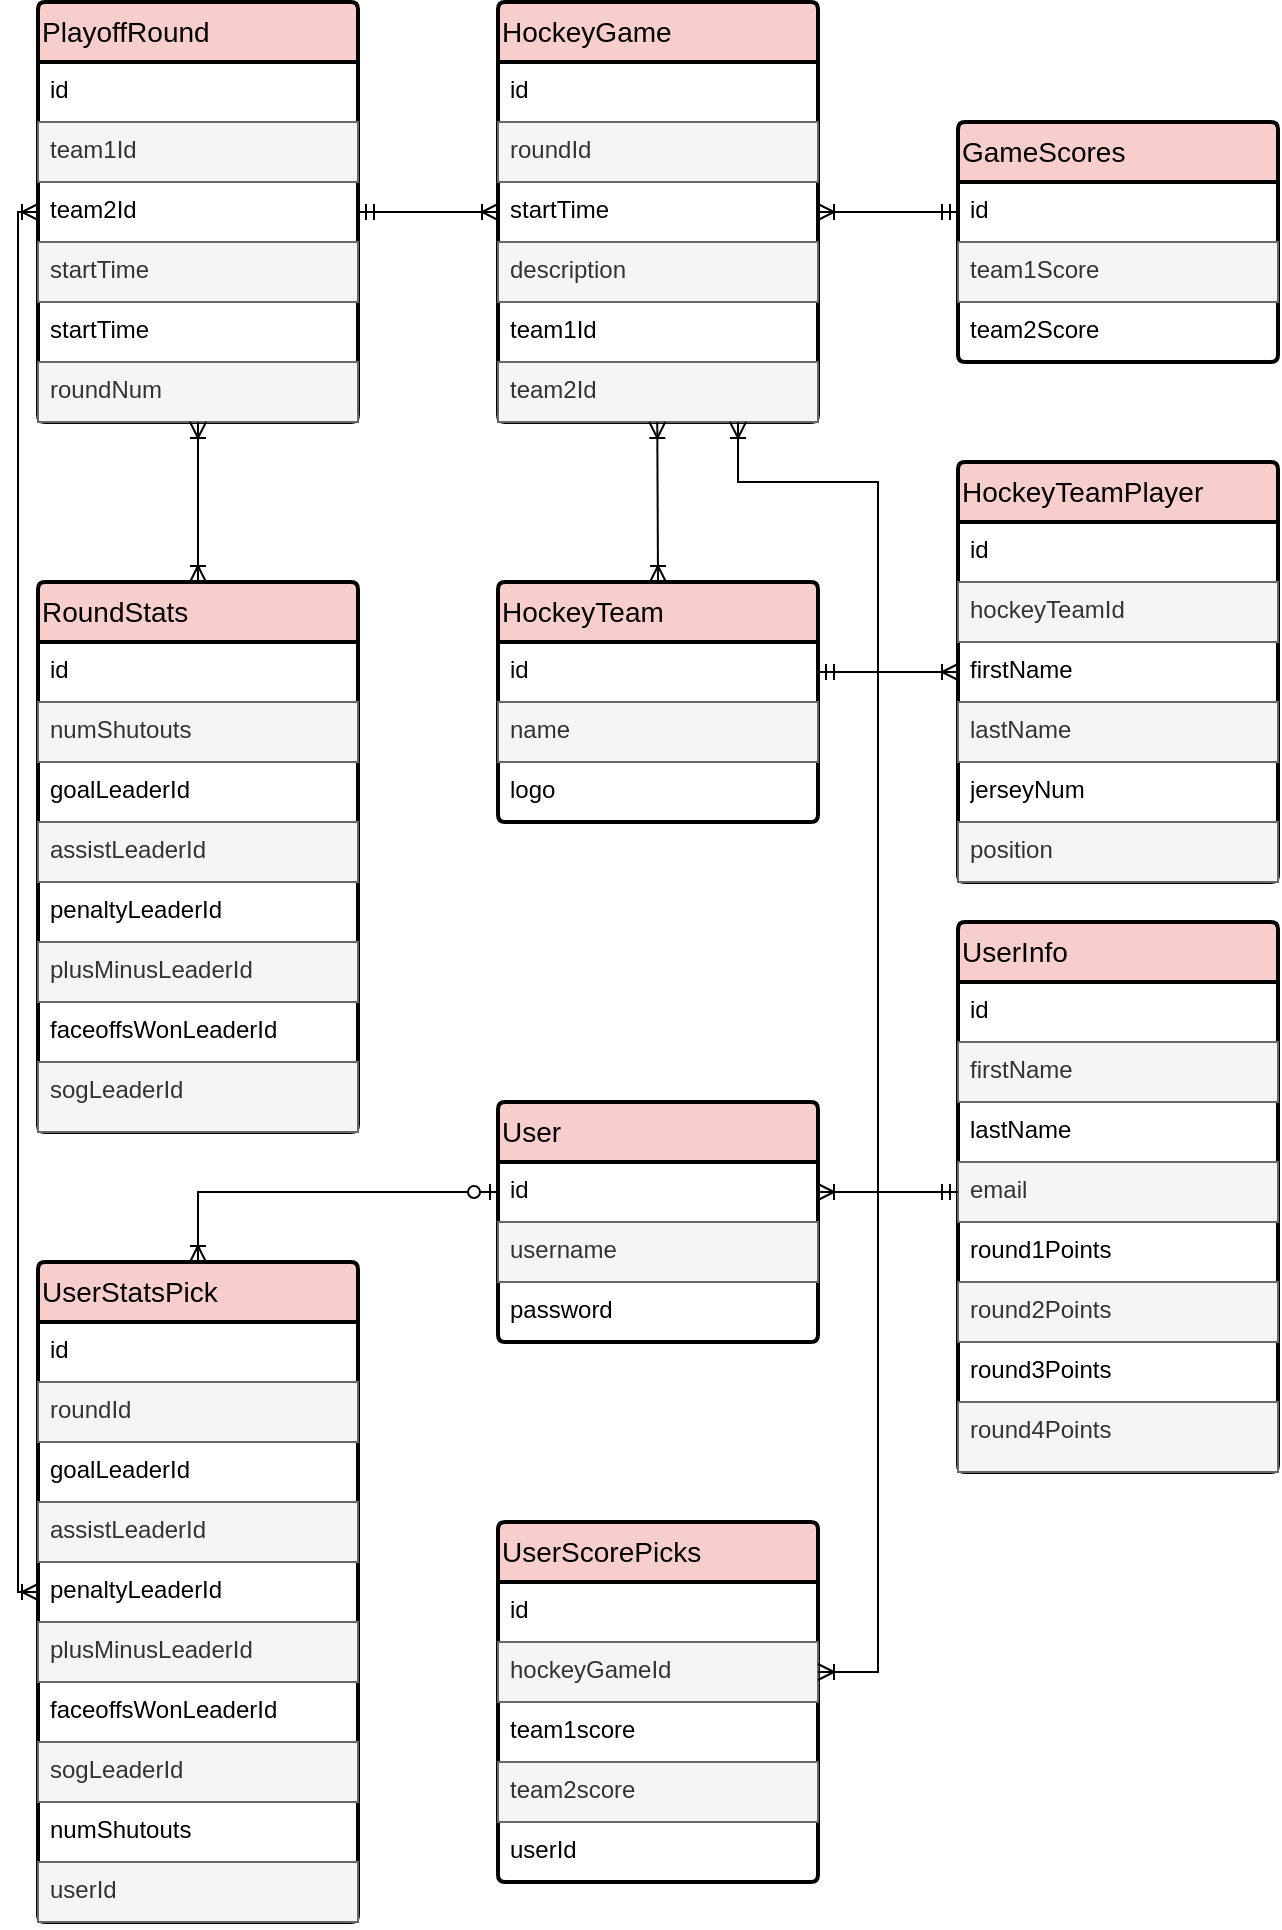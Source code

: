 <mxfile version="26.2.14">
  <diagram id="R2lEEEUBdFMjLlhIrx00" name="Page-1">
    <mxGraphModel dx="1389" dy="2449" grid="1" gridSize="10" guides="1" tooltips="1" connect="1" arrows="1" fold="1" page="1" pageScale="1" pageWidth="1100" pageHeight="850" math="0" shadow="0" extFonts="Permanent Marker^https://fonts.googleapis.com/css?family=Permanent+Marker">
      <root>
        <mxCell id="0" />
        <mxCell id="1" parent="0" />
        <mxCell id="98NpVVqbb9-Y8To-TxXA-19" value="PlayoffRound" style="swimlane;childLayout=stackLayout;horizontal=1;startSize=30;horizontalStack=0;rounded=1;fontSize=14;fontStyle=0;strokeWidth=2;resizeParent=0;resizeLast=1;shadow=0;dashed=0;align=left;arcSize=4;whiteSpace=wrap;html=1;fillColor=#f8cecc;strokeColor=#000000;" vertex="1" parent="1">
          <mxGeometry x="210" y="-1530" width="160" height="210" as="geometry" />
        </mxCell>
        <mxCell id="98NpVVqbb9-Y8To-TxXA-24" value="id" style="text;strokeColor=none;fillColor=none;spacingLeft=4;spacingRight=4;overflow=hidden;rotatable=0;points=[[0,0.5],[1,0.5]];portConstraint=eastwest;fontSize=12;whiteSpace=wrap;html=1;" vertex="1" parent="98NpVVqbb9-Y8To-TxXA-19">
          <mxGeometry y="30" width="160" height="30" as="geometry" />
        </mxCell>
        <mxCell id="98NpVVqbb9-Y8To-TxXA-26" value="team1Id" style="text;strokeColor=#666666;fillColor=#f5f5f5;spacingLeft=4;spacingRight=4;overflow=hidden;rotatable=0;points=[[0,0.5],[1,0.5]];portConstraint=eastwest;fontSize=12;whiteSpace=wrap;html=1;fontColor=#333333;" vertex="1" parent="98NpVVqbb9-Y8To-TxXA-19">
          <mxGeometry y="60" width="160" height="30" as="geometry" />
        </mxCell>
        <mxCell id="98NpVVqbb9-Y8To-TxXA-28" value="team2Id" style="text;strokeColor=none;fillColor=none;spacingLeft=4;spacingRight=4;overflow=hidden;rotatable=0;points=[[0,0.5],[1,0.5]];portConstraint=eastwest;fontSize=12;whiteSpace=wrap;html=1;" vertex="1" parent="98NpVVqbb9-Y8To-TxXA-19">
          <mxGeometry y="90" width="160" height="30" as="geometry" />
        </mxCell>
        <mxCell id="98NpVVqbb9-Y8To-TxXA-31" value="startTime" style="text;strokeColor=#666666;fillColor=#f5f5f5;spacingLeft=4;spacingRight=4;overflow=hidden;rotatable=0;points=[[0,0.5],[1,0.5]];portConstraint=eastwest;fontSize=12;whiteSpace=wrap;html=1;fontColor=#333333;" vertex="1" parent="98NpVVqbb9-Y8To-TxXA-19">
          <mxGeometry y="120" width="160" height="30" as="geometry" />
        </mxCell>
        <mxCell id="98NpVVqbb9-Y8To-TxXA-32" value="startTime" style="text;strokeColor=none;fillColor=none;spacingLeft=4;spacingRight=4;overflow=hidden;rotatable=0;points=[[0,0.5],[1,0.5]];portConstraint=eastwest;fontSize=12;whiteSpace=wrap;html=1;" vertex="1" parent="98NpVVqbb9-Y8To-TxXA-19">
          <mxGeometry y="150" width="160" height="30" as="geometry" />
        </mxCell>
        <mxCell id="98NpVVqbb9-Y8To-TxXA-23" value="roundNum" style="text;strokeColor=#666666;fillColor=#f5f5f5;spacingLeft=4;spacingRight=4;overflow=hidden;rotatable=0;points=[[0,0.5],[1,0.5]];portConstraint=eastwest;fontSize=12;whiteSpace=wrap;html=1;fontColor=#333333;" vertex="1" parent="98NpVVqbb9-Y8To-TxXA-19">
          <mxGeometry y="180" width="160" height="30" as="geometry" />
        </mxCell>
        <mxCell id="98NpVVqbb9-Y8To-TxXA-33" value="HockeyGame" style="swimlane;childLayout=stackLayout;horizontal=1;startSize=30;horizontalStack=0;rounded=1;fontSize=14;fontStyle=0;strokeWidth=2;resizeParent=0;resizeLast=1;shadow=0;dashed=0;align=left;arcSize=4;whiteSpace=wrap;html=1;fillColor=#f8cecc;strokeColor=#000000;" vertex="1" parent="1">
          <mxGeometry x="440" y="-1530" width="160" height="210" as="geometry" />
        </mxCell>
        <mxCell id="98NpVVqbb9-Y8To-TxXA-34" value="id" style="text;strokeColor=none;fillColor=none;spacingLeft=4;spacingRight=4;overflow=hidden;rotatable=0;points=[[0,0.5],[1,0.5]];portConstraint=eastwest;fontSize=12;whiteSpace=wrap;html=1;" vertex="1" parent="98NpVVqbb9-Y8To-TxXA-33">
          <mxGeometry y="30" width="160" height="30" as="geometry" />
        </mxCell>
        <mxCell id="98NpVVqbb9-Y8To-TxXA-35" value="roundId" style="text;strokeColor=#666666;fillColor=#f5f5f5;spacingLeft=4;spacingRight=4;overflow=hidden;rotatable=0;points=[[0,0.5],[1,0.5]];portConstraint=eastwest;fontSize=12;whiteSpace=wrap;html=1;fontColor=#333333;" vertex="1" parent="98NpVVqbb9-Y8To-TxXA-33">
          <mxGeometry y="60" width="160" height="30" as="geometry" />
        </mxCell>
        <mxCell id="98NpVVqbb9-Y8To-TxXA-36" value="startTime" style="text;strokeColor=none;fillColor=none;spacingLeft=4;spacingRight=4;overflow=hidden;rotatable=0;points=[[0,0.5],[1,0.5]];portConstraint=eastwest;fontSize=12;whiteSpace=wrap;html=1;" vertex="1" parent="98NpVVqbb9-Y8To-TxXA-33">
          <mxGeometry y="90" width="160" height="30" as="geometry" />
        </mxCell>
        <mxCell id="98NpVVqbb9-Y8To-TxXA-37" value="description" style="text;strokeColor=#666666;fillColor=#f5f5f5;spacingLeft=4;spacingRight=4;overflow=hidden;rotatable=0;points=[[0,0.5],[1,0.5]];portConstraint=eastwest;fontSize=12;whiteSpace=wrap;html=1;fontColor=#333333;" vertex="1" parent="98NpVVqbb9-Y8To-TxXA-33">
          <mxGeometry y="120" width="160" height="30" as="geometry" />
        </mxCell>
        <mxCell id="98NpVVqbb9-Y8To-TxXA-38" value="team1Id" style="text;strokeColor=none;fillColor=none;spacingLeft=4;spacingRight=4;overflow=hidden;rotatable=0;points=[[0,0.5],[1,0.5]];portConstraint=eastwest;fontSize=12;whiteSpace=wrap;html=1;" vertex="1" parent="98NpVVqbb9-Y8To-TxXA-33">
          <mxGeometry y="150" width="160" height="30" as="geometry" />
        </mxCell>
        <mxCell id="98NpVVqbb9-Y8To-TxXA-39" value="team2Id" style="text;strokeColor=#666666;fillColor=#f5f5f5;spacingLeft=4;spacingRight=4;overflow=hidden;rotatable=0;points=[[0,0.5],[1,0.5]];portConstraint=eastwest;fontSize=12;whiteSpace=wrap;html=1;fontColor=#333333;" vertex="1" parent="98NpVVqbb9-Y8To-TxXA-33">
          <mxGeometry y="180" width="160" height="30" as="geometry" />
        </mxCell>
        <mxCell id="98NpVVqbb9-Y8To-TxXA-162" value="GameScores" style="swimlane;childLayout=stackLayout;horizontal=1;startSize=30;horizontalStack=0;rounded=1;fontSize=14;fontStyle=0;strokeWidth=2;resizeParent=0;resizeLast=1;shadow=0;dashed=0;align=left;arcSize=4;whiteSpace=wrap;html=1;fillColor=#f8cecc;strokeColor=#000000;" vertex="1" parent="1">
          <mxGeometry x="670" y="-1470" width="160" height="120" as="geometry" />
        </mxCell>
        <mxCell id="98NpVVqbb9-Y8To-TxXA-163" value="id" style="text;strokeColor=none;fillColor=none;spacingLeft=4;spacingRight=4;overflow=hidden;rotatable=0;points=[[0,0.5],[1,0.5]];portConstraint=eastwest;fontSize=12;whiteSpace=wrap;html=1;" vertex="1" parent="98NpVVqbb9-Y8To-TxXA-162">
          <mxGeometry y="30" width="160" height="30" as="geometry" />
        </mxCell>
        <mxCell id="98NpVVqbb9-Y8To-TxXA-164" value="team1Score" style="text;strokeColor=#666666;fillColor=#f5f5f5;spacingLeft=4;spacingRight=4;overflow=hidden;rotatable=0;points=[[0,0.5],[1,0.5]];portConstraint=eastwest;fontSize=12;whiteSpace=wrap;html=1;fontColor=#333333;" vertex="1" parent="98NpVVqbb9-Y8To-TxXA-162">
          <mxGeometry y="60" width="160" height="30" as="geometry" />
        </mxCell>
        <mxCell id="98NpVVqbb9-Y8To-TxXA-165" value="team2Score" style="text;strokeColor=none;fillColor=none;spacingLeft=4;spacingRight=4;overflow=hidden;rotatable=0;points=[[0,0.5],[1,0.5]];portConstraint=eastwest;fontSize=12;whiteSpace=wrap;html=1;" vertex="1" parent="98NpVVqbb9-Y8To-TxXA-162">
          <mxGeometry y="90" width="160" height="30" as="geometry" />
        </mxCell>
        <mxCell id="98NpVVqbb9-Y8To-TxXA-169" value="" style="edgeStyle=entityRelationEdgeStyle;fontSize=12;html=1;endArrow=ERoneToMany;startArrow=ERmandOne;rounded=0;entryX=0;entryY=0.5;entryDx=0;entryDy=0;exitX=1;exitY=0.5;exitDx=0;exitDy=0;" edge="1" parent="1" source="98NpVVqbb9-Y8To-TxXA-28" target="98NpVVqbb9-Y8To-TxXA-36">
          <mxGeometry width="100" height="100" relative="1" as="geometry">
            <mxPoint x="350" y="-1210" as="sourcePoint" />
            <mxPoint x="450" y="-1310" as="targetPoint" />
            <Array as="points">
              <mxPoint x="360" y="-1300" />
              <mxPoint x="410" y="-1380" />
            </Array>
          </mxGeometry>
        </mxCell>
        <mxCell id="98NpVVqbb9-Y8To-TxXA-171" value="" style="edgeStyle=entityRelationEdgeStyle;fontSize=12;html=1;endArrow=ERoneToMany;startArrow=ERmandOne;rounded=0;entryX=1;entryY=0.5;entryDx=0;entryDy=0;" edge="1" parent="1" source="98NpVVqbb9-Y8To-TxXA-163" target="98NpVVqbb9-Y8To-TxXA-36">
          <mxGeometry width="100" height="100" relative="1" as="geometry">
            <mxPoint x="550" y="-1140" as="sourcePoint" />
            <mxPoint x="650" y="-1240" as="targetPoint" />
          </mxGeometry>
        </mxCell>
        <mxCell id="98NpVVqbb9-Y8To-TxXA-172" value="RoundStats" style="swimlane;childLayout=stackLayout;horizontal=1;startSize=30;horizontalStack=0;rounded=1;fontSize=14;fontStyle=0;strokeWidth=2;resizeParent=0;resizeLast=1;shadow=0;dashed=0;align=left;arcSize=4;whiteSpace=wrap;html=1;fillColor=#f8cecc;strokeColor=#000000;" vertex="1" parent="1">
          <mxGeometry x="210" y="-1240" width="160" height="275" as="geometry" />
        </mxCell>
        <mxCell id="98NpVVqbb9-Y8To-TxXA-173" value="id" style="text;strokeColor=none;fillColor=none;spacingLeft=4;spacingRight=4;overflow=hidden;rotatable=0;points=[[0,0.5],[1,0.5]];portConstraint=eastwest;fontSize=12;whiteSpace=wrap;html=1;" vertex="1" parent="98NpVVqbb9-Y8To-TxXA-172">
          <mxGeometry y="30" width="160" height="30" as="geometry" />
        </mxCell>
        <mxCell id="98NpVVqbb9-Y8To-TxXA-174" value="numShutouts" style="text;strokeColor=#666666;fillColor=#f5f5f5;spacingLeft=4;spacingRight=4;overflow=hidden;rotatable=0;points=[[0,0.5],[1,0.5]];portConstraint=eastwest;fontSize=12;whiteSpace=wrap;html=1;fontColor=#333333;" vertex="1" parent="98NpVVqbb9-Y8To-TxXA-172">
          <mxGeometry y="60" width="160" height="30" as="geometry" />
        </mxCell>
        <mxCell id="98NpVVqbb9-Y8To-TxXA-175" value="goalLeaderId" style="text;strokeColor=none;fillColor=none;spacingLeft=4;spacingRight=4;overflow=hidden;rotatable=0;points=[[0,0.5],[1,0.5]];portConstraint=eastwest;fontSize=12;whiteSpace=wrap;html=1;" vertex="1" parent="98NpVVqbb9-Y8To-TxXA-172">
          <mxGeometry y="90" width="160" height="30" as="geometry" />
        </mxCell>
        <mxCell id="98NpVVqbb9-Y8To-TxXA-176" value="assistLeaderId" style="text;strokeColor=#666666;fillColor=#f5f5f5;spacingLeft=4;spacingRight=4;overflow=hidden;rotatable=0;points=[[0,0.5],[1,0.5]];portConstraint=eastwest;fontSize=12;whiteSpace=wrap;html=1;fontColor=#333333;" vertex="1" parent="98NpVVqbb9-Y8To-TxXA-172">
          <mxGeometry y="120" width="160" height="30" as="geometry" />
        </mxCell>
        <mxCell id="98NpVVqbb9-Y8To-TxXA-177" value="penaltyLeaderId" style="text;strokeColor=none;fillColor=none;spacingLeft=4;spacingRight=4;overflow=hidden;rotatable=0;points=[[0,0.5],[1,0.5]];portConstraint=eastwest;fontSize=12;whiteSpace=wrap;html=1;" vertex="1" parent="98NpVVqbb9-Y8To-TxXA-172">
          <mxGeometry y="150" width="160" height="30" as="geometry" />
        </mxCell>
        <mxCell id="98NpVVqbb9-Y8To-TxXA-178" value="plusMinusLeaderId" style="text;strokeColor=#666666;fillColor=#f5f5f5;spacingLeft=4;spacingRight=4;overflow=hidden;rotatable=0;points=[[0,0.5],[1,0.5]];portConstraint=eastwest;fontSize=12;whiteSpace=wrap;html=1;fontColor=#333333;" vertex="1" parent="98NpVVqbb9-Y8To-TxXA-172">
          <mxGeometry y="180" width="160" height="30" as="geometry" />
        </mxCell>
        <mxCell id="98NpVVqbb9-Y8To-TxXA-181" value="faceoffsWonLeaderId" style="text;spacingLeft=4;spacingRight=4;overflow=hidden;rotatable=0;points=[[0,0.5],[1,0.5]];portConstraint=eastwest;fontSize=12;whiteSpace=wrap;html=1;" vertex="1" parent="98NpVVqbb9-Y8To-TxXA-172">
          <mxGeometry y="210" width="160" height="30" as="geometry" />
        </mxCell>
        <mxCell id="98NpVVqbb9-Y8To-TxXA-182" value="sogLeaderId" style="text;spacingLeft=4;spacingRight=4;overflow=hidden;rotatable=0;points=[[0,0.5],[1,0.5]];portConstraint=eastwest;fontSize=12;whiteSpace=wrap;html=1;fillColor=#f5f5f5;fontColor=#333333;strokeColor=#666666;" vertex="1" parent="98NpVVqbb9-Y8To-TxXA-172">
          <mxGeometry y="240" width="160" height="35" as="geometry" />
        </mxCell>
        <mxCell id="98NpVVqbb9-Y8To-TxXA-187" value="" style="fontSize=12;html=1;endArrow=ERoneToMany;startArrow=ERoneToMany;rounded=0;entryX=0.5;entryY=0;entryDx=0;entryDy=0;exitX=0.5;exitY=1;exitDx=0;exitDy=0;" edge="1" parent="1" source="98NpVVqbb9-Y8To-TxXA-19" target="98NpVVqbb9-Y8To-TxXA-172">
          <mxGeometry width="100" height="100" relative="1" as="geometry">
            <mxPoint x="580" y="-1260" as="sourcePoint" />
            <mxPoint x="430" y="-1260" as="targetPoint" />
          </mxGeometry>
        </mxCell>
        <mxCell id="98NpVVqbb9-Y8To-TxXA-188" value="HockeyTeam" style="swimlane;childLayout=stackLayout;horizontal=1;startSize=30;horizontalStack=0;rounded=1;fontSize=14;fontStyle=0;strokeWidth=2;resizeParent=0;resizeLast=1;shadow=0;dashed=0;align=left;arcSize=4;whiteSpace=wrap;html=1;fillColor=#f8cecc;strokeColor=#000000;" vertex="1" parent="1">
          <mxGeometry x="440" y="-1240" width="160" height="120" as="geometry" />
        </mxCell>
        <mxCell id="98NpVVqbb9-Y8To-TxXA-189" value="id" style="text;strokeColor=none;fillColor=none;spacingLeft=4;spacingRight=4;overflow=hidden;rotatable=0;points=[[0,0.5],[1,0.5]];portConstraint=eastwest;fontSize=12;whiteSpace=wrap;html=1;" vertex="1" parent="98NpVVqbb9-Y8To-TxXA-188">
          <mxGeometry y="30" width="160" height="30" as="geometry" />
        </mxCell>
        <mxCell id="98NpVVqbb9-Y8To-TxXA-190" value="name" style="text;strokeColor=#666666;fillColor=#f5f5f5;spacingLeft=4;spacingRight=4;overflow=hidden;rotatable=0;points=[[0,0.5],[1,0.5]];portConstraint=eastwest;fontSize=12;whiteSpace=wrap;html=1;fontColor=#333333;" vertex="1" parent="98NpVVqbb9-Y8To-TxXA-188">
          <mxGeometry y="60" width="160" height="30" as="geometry" />
        </mxCell>
        <mxCell id="98NpVVqbb9-Y8To-TxXA-191" value="logo" style="text;strokeColor=none;fillColor=none;spacingLeft=4;spacingRight=4;overflow=hidden;rotatable=0;points=[[0,0.5],[1,0.5]];portConstraint=eastwest;fontSize=12;whiteSpace=wrap;html=1;" vertex="1" parent="98NpVVqbb9-Y8To-TxXA-188">
          <mxGeometry y="90" width="160" height="30" as="geometry" />
        </mxCell>
        <mxCell id="98NpVVqbb9-Y8To-TxXA-194" value="" style="fontSize=12;html=1;endArrow=ERoneToMany;startArrow=ERoneToMany;rounded=0;entryX=0.5;entryY=0;entryDx=0;entryDy=0;exitX=0.5;exitY=1;exitDx=0;exitDy=0;" edge="1" parent="1" target="98NpVVqbb9-Y8To-TxXA-188">
          <mxGeometry width="100" height="100" relative="1" as="geometry">
            <mxPoint x="519.63" y="-1320" as="sourcePoint" />
            <mxPoint x="519.63" y="-1280" as="targetPoint" />
          </mxGeometry>
        </mxCell>
        <mxCell id="98NpVVqbb9-Y8To-TxXA-195" value="HockeyTeamPlayer" style="swimlane;childLayout=stackLayout;horizontal=1;startSize=30;horizontalStack=0;rounded=1;fontSize=14;fontStyle=0;strokeWidth=2;resizeParent=0;resizeLast=1;shadow=0;dashed=0;align=left;arcSize=4;whiteSpace=wrap;html=1;fillColor=#f8cecc;strokeColor=#000000;" vertex="1" parent="1">
          <mxGeometry x="670" y="-1300" width="160" height="210" as="geometry" />
        </mxCell>
        <mxCell id="98NpVVqbb9-Y8To-TxXA-196" value="id" style="text;strokeColor=none;fillColor=none;spacingLeft=4;spacingRight=4;overflow=hidden;rotatable=0;points=[[0,0.5],[1,0.5]];portConstraint=eastwest;fontSize=12;whiteSpace=wrap;html=1;" vertex="1" parent="98NpVVqbb9-Y8To-TxXA-195">
          <mxGeometry y="30" width="160" height="30" as="geometry" />
        </mxCell>
        <mxCell id="98NpVVqbb9-Y8To-TxXA-197" value="hockeyTeamId" style="text;strokeColor=#666666;fillColor=#f5f5f5;spacingLeft=4;spacingRight=4;overflow=hidden;rotatable=0;points=[[0,0.5],[1,0.5]];portConstraint=eastwest;fontSize=12;whiteSpace=wrap;html=1;fontColor=#333333;" vertex="1" parent="98NpVVqbb9-Y8To-TxXA-195">
          <mxGeometry y="60" width="160" height="30" as="geometry" />
        </mxCell>
        <mxCell id="98NpVVqbb9-Y8To-TxXA-198" value="firstName" style="text;strokeColor=none;fillColor=none;spacingLeft=4;spacingRight=4;overflow=hidden;rotatable=0;points=[[0,0.5],[1,0.5]];portConstraint=eastwest;fontSize=12;whiteSpace=wrap;html=1;" vertex="1" parent="98NpVVqbb9-Y8To-TxXA-195">
          <mxGeometry y="90" width="160" height="30" as="geometry" />
        </mxCell>
        <mxCell id="98NpVVqbb9-Y8To-TxXA-199" value="lastName" style="text;strokeColor=#666666;fillColor=#f5f5f5;spacingLeft=4;spacingRight=4;overflow=hidden;rotatable=0;points=[[0,0.5],[1,0.5]];portConstraint=eastwest;fontSize=12;whiteSpace=wrap;html=1;fontColor=#333333;" vertex="1" parent="98NpVVqbb9-Y8To-TxXA-195">
          <mxGeometry y="120" width="160" height="30" as="geometry" />
        </mxCell>
        <mxCell id="98NpVVqbb9-Y8To-TxXA-200" value="jerseyNum" style="text;strokeColor=none;fillColor=none;spacingLeft=4;spacingRight=4;overflow=hidden;rotatable=0;points=[[0,0.5],[1,0.5]];portConstraint=eastwest;fontSize=12;whiteSpace=wrap;html=1;" vertex="1" parent="98NpVVqbb9-Y8To-TxXA-195">
          <mxGeometry y="150" width="160" height="30" as="geometry" />
        </mxCell>
        <mxCell id="98NpVVqbb9-Y8To-TxXA-201" value="position" style="text;strokeColor=#666666;fillColor=#f5f5f5;spacingLeft=4;spacingRight=4;overflow=hidden;rotatable=0;points=[[0,0.5],[1,0.5]];portConstraint=eastwest;fontSize=12;whiteSpace=wrap;html=1;fontColor=#333333;" vertex="1" parent="98NpVVqbb9-Y8To-TxXA-195">
          <mxGeometry y="180" width="160" height="30" as="geometry" />
        </mxCell>
        <mxCell id="98NpVVqbb9-Y8To-TxXA-202" value="" style="fontSize=12;html=1;endArrow=ERoneToMany;startArrow=ERmandOne;rounded=0;entryX=0;entryY=0.5;entryDx=0;entryDy=0;exitX=1;exitY=0.5;exitDx=0;exitDy=0;" edge="1" parent="1" source="98NpVVqbb9-Y8To-TxXA-189" target="98NpVVqbb9-Y8To-TxXA-198">
          <mxGeometry width="100" height="100" relative="1" as="geometry">
            <mxPoint x="480" y="-1020" as="sourcePoint" />
            <mxPoint x="580" y="-1120" as="targetPoint" />
          </mxGeometry>
        </mxCell>
        <mxCell id="98NpVVqbb9-Y8To-TxXA-203" value="UserStatsPick" style="swimlane;childLayout=stackLayout;horizontal=1;startSize=30;horizontalStack=0;rounded=1;fontSize=14;fontStyle=0;strokeWidth=2;resizeParent=0;resizeLast=1;shadow=0;dashed=0;align=left;arcSize=4;whiteSpace=wrap;html=1;fillColor=#f8cecc;strokeColor=#000000;" vertex="1" parent="1">
          <mxGeometry x="210" y="-900" width="160" height="330" as="geometry" />
        </mxCell>
        <mxCell id="98NpVVqbb9-Y8To-TxXA-204" value="id" style="text;strokeColor=none;fillColor=none;spacingLeft=4;spacingRight=4;overflow=hidden;rotatable=0;points=[[0,0.5],[1,0.5]];portConstraint=eastwest;fontSize=12;whiteSpace=wrap;html=1;" vertex="1" parent="98NpVVqbb9-Y8To-TxXA-203">
          <mxGeometry y="30" width="160" height="30" as="geometry" />
        </mxCell>
        <mxCell id="98NpVVqbb9-Y8To-TxXA-205" value="roundId" style="text;strokeColor=#666666;fillColor=#f5f5f5;spacingLeft=4;spacingRight=4;overflow=hidden;rotatable=0;points=[[0,0.5],[1,0.5]];portConstraint=eastwest;fontSize=12;whiteSpace=wrap;html=1;fontColor=#333333;" vertex="1" parent="98NpVVqbb9-Y8To-TxXA-203">
          <mxGeometry y="60" width="160" height="30" as="geometry" />
        </mxCell>
        <mxCell id="98NpVVqbb9-Y8To-TxXA-206" value="goalLeaderId" style="text;strokeColor=none;fillColor=none;spacingLeft=4;spacingRight=4;overflow=hidden;rotatable=0;points=[[0,0.5],[1,0.5]];portConstraint=eastwest;fontSize=12;whiteSpace=wrap;html=1;" vertex="1" parent="98NpVVqbb9-Y8To-TxXA-203">
          <mxGeometry y="90" width="160" height="30" as="geometry" />
        </mxCell>
        <mxCell id="98NpVVqbb9-Y8To-TxXA-207" value="assistLeaderId" style="text;strokeColor=#666666;fillColor=#f5f5f5;spacingLeft=4;spacingRight=4;overflow=hidden;rotatable=0;points=[[0,0.5],[1,0.5]];portConstraint=eastwest;fontSize=12;whiteSpace=wrap;html=1;fontColor=#333333;" vertex="1" parent="98NpVVqbb9-Y8To-TxXA-203">
          <mxGeometry y="120" width="160" height="30" as="geometry" />
        </mxCell>
        <mxCell id="98NpVVqbb9-Y8To-TxXA-208" value="penaltyLeaderId" style="text;strokeColor=none;fillColor=none;spacingLeft=4;spacingRight=4;overflow=hidden;rotatable=0;points=[[0,0.5],[1,0.5]];portConstraint=eastwest;fontSize=12;whiteSpace=wrap;html=1;" vertex="1" parent="98NpVVqbb9-Y8To-TxXA-203">
          <mxGeometry y="150" width="160" height="30" as="geometry" />
        </mxCell>
        <mxCell id="98NpVVqbb9-Y8To-TxXA-209" value="plusMinusLeaderId" style="text;strokeColor=#666666;fillColor=#f5f5f5;spacingLeft=4;spacingRight=4;overflow=hidden;rotatable=0;points=[[0,0.5],[1,0.5]];portConstraint=eastwest;fontSize=12;whiteSpace=wrap;html=1;fontColor=#333333;" vertex="1" parent="98NpVVqbb9-Y8To-TxXA-203">
          <mxGeometry y="180" width="160" height="30" as="geometry" />
        </mxCell>
        <mxCell id="98NpVVqbb9-Y8To-TxXA-210" value="faceoffsWonLeaderId" style="text;spacingLeft=4;spacingRight=4;overflow=hidden;rotatable=0;points=[[0,0.5],[1,0.5]];portConstraint=eastwest;fontSize=12;whiteSpace=wrap;html=1;" vertex="1" parent="98NpVVqbb9-Y8To-TxXA-203">
          <mxGeometry y="210" width="160" height="30" as="geometry" />
        </mxCell>
        <mxCell id="98NpVVqbb9-Y8To-TxXA-211" value="sogLeaderId" style="text;spacingLeft=4;spacingRight=4;overflow=hidden;rotatable=0;points=[[0,0.5],[1,0.5]];portConstraint=eastwest;fontSize=12;whiteSpace=wrap;html=1;fillColor=#f5f5f5;fontColor=#333333;strokeColor=#666666;" vertex="1" parent="98NpVVqbb9-Y8To-TxXA-203">
          <mxGeometry y="240" width="160" height="30" as="geometry" />
        </mxCell>
        <mxCell id="98NpVVqbb9-Y8To-TxXA-212" value="numShutouts" style="text;spacingLeft=4;spacingRight=4;overflow=hidden;rotatable=0;points=[[0,0.5],[1,0.5]];portConstraint=eastwest;fontSize=12;whiteSpace=wrap;html=1;" vertex="1" parent="98NpVVqbb9-Y8To-TxXA-203">
          <mxGeometry y="270" width="160" height="30" as="geometry" />
        </mxCell>
        <mxCell id="98NpVVqbb9-Y8To-TxXA-213" value="userId" style="text;spacingLeft=4;spacingRight=4;overflow=hidden;rotatable=0;points=[[0,0.5],[1,0.5]];portConstraint=eastwest;fontSize=12;whiteSpace=wrap;html=1;fillColor=#f5f5f5;fontColor=#333333;strokeColor=#666666;" vertex="1" parent="98NpVVqbb9-Y8To-TxXA-203">
          <mxGeometry y="300" width="160" height="30" as="geometry" />
        </mxCell>
        <mxCell id="98NpVVqbb9-Y8To-TxXA-214" value="" style="edgeStyle=orthogonalEdgeStyle;fontSize=12;html=1;endArrow=ERoneToMany;startArrow=ERoneToMany;rounded=0;entryX=0;entryY=0.5;entryDx=0;entryDy=0;exitX=0;exitY=0.5;exitDx=0;exitDy=0;" edge="1" parent="1" source="98NpVVqbb9-Y8To-TxXA-208" target="98NpVVqbb9-Y8To-TxXA-28">
          <mxGeometry width="100" height="100" relative="1" as="geometry">
            <mxPoint x="160" y="-730" as="sourcePoint" />
            <mxPoint x="160" y="-1420" as="targetPoint" />
          </mxGeometry>
        </mxCell>
        <mxCell id="98NpVVqbb9-Y8To-TxXA-215" value="User" style="swimlane;childLayout=stackLayout;horizontal=1;startSize=30;horizontalStack=0;rounded=1;fontSize=14;fontStyle=0;strokeWidth=2;resizeParent=0;resizeLast=1;shadow=0;dashed=0;align=left;arcSize=4;whiteSpace=wrap;html=1;fillColor=#f8cecc;strokeColor=#000000;" vertex="1" parent="1">
          <mxGeometry x="440" y="-980" width="160" height="120" as="geometry" />
        </mxCell>
        <mxCell id="98NpVVqbb9-Y8To-TxXA-216" value="id" style="text;strokeColor=none;fillColor=none;spacingLeft=4;spacingRight=4;overflow=hidden;rotatable=0;points=[[0,0.5],[1,0.5]];portConstraint=eastwest;fontSize=12;whiteSpace=wrap;html=1;" vertex="1" parent="98NpVVqbb9-Y8To-TxXA-215">
          <mxGeometry y="30" width="160" height="30" as="geometry" />
        </mxCell>
        <mxCell id="98NpVVqbb9-Y8To-TxXA-217" value="username" style="text;strokeColor=#666666;fillColor=#f5f5f5;spacingLeft=4;spacingRight=4;overflow=hidden;rotatable=0;points=[[0,0.5],[1,0.5]];portConstraint=eastwest;fontSize=12;whiteSpace=wrap;html=1;fontColor=#333333;" vertex="1" parent="98NpVVqbb9-Y8To-TxXA-215">
          <mxGeometry y="60" width="160" height="30" as="geometry" />
        </mxCell>
        <mxCell id="98NpVVqbb9-Y8To-TxXA-218" value="password" style="text;strokeColor=none;fillColor=none;spacingLeft=4;spacingRight=4;overflow=hidden;rotatable=0;points=[[0,0.5],[1,0.5]];portConstraint=eastwest;fontSize=12;whiteSpace=wrap;html=1;" vertex="1" parent="98NpVVqbb9-Y8To-TxXA-215">
          <mxGeometry y="90" width="160" height="30" as="geometry" />
        </mxCell>
        <mxCell id="98NpVVqbb9-Y8To-TxXA-219" value="" style="edgeStyle=orthogonalEdgeStyle;fontSize=12;html=1;endArrow=ERoneToMany;startArrow=ERzeroToOne;rounded=0;entryX=0.5;entryY=0;entryDx=0;entryDy=0;exitX=0;exitY=0.5;exitDx=0;exitDy=0;" edge="1" parent="1" source="98NpVVqbb9-Y8To-TxXA-216" target="98NpVVqbb9-Y8To-TxXA-203">
          <mxGeometry width="100" height="100" relative="1" as="geometry">
            <mxPoint x="400" y="-700" as="sourcePoint" />
            <mxPoint x="500" y="-800" as="targetPoint" />
          </mxGeometry>
        </mxCell>
        <mxCell id="98NpVVqbb9-Y8To-TxXA-220" value="UserInfo" style="swimlane;childLayout=stackLayout;horizontal=1;startSize=30;horizontalStack=0;rounded=1;fontSize=14;fontStyle=0;strokeWidth=2;resizeParent=0;resizeLast=1;shadow=0;dashed=0;align=left;arcSize=4;whiteSpace=wrap;html=1;fillColor=#f8cecc;strokeColor=#000000;" vertex="1" parent="1">
          <mxGeometry x="670" y="-1070" width="160" height="275" as="geometry" />
        </mxCell>
        <mxCell id="98NpVVqbb9-Y8To-TxXA-221" value="id" style="text;strokeColor=none;fillColor=none;spacingLeft=4;spacingRight=4;overflow=hidden;rotatable=0;points=[[0,0.5],[1,0.5]];portConstraint=eastwest;fontSize=12;whiteSpace=wrap;html=1;" vertex="1" parent="98NpVVqbb9-Y8To-TxXA-220">
          <mxGeometry y="30" width="160" height="30" as="geometry" />
        </mxCell>
        <mxCell id="98NpVVqbb9-Y8To-TxXA-222" value="firstName" style="text;strokeColor=#666666;fillColor=#f5f5f5;spacingLeft=4;spacingRight=4;overflow=hidden;rotatable=0;points=[[0,0.5],[1,0.5]];portConstraint=eastwest;fontSize=12;whiteSpace=wrap;html=1;fontColor=#333333;" vertex="1" parent="98NpVVqbb9-Y8To-TxXA-220">
          <mxGeometry y="60" width="160" height="30" as="geometry" />
        </mxCell>
        <mxCell id="98NpVVqbb9-Y8To-TxXA-223" value="lastName" style="text;strokeColor=none;fillColor=none;spacingLeft=4;spacingRight=4;overflow=hidden;rotatable=0;points=[[0,0.5],[1,0.5]];portConstraint=eastwest;fontSize=12;whiteSpace=wrap;html=1;" vertex="1" parent="98NpVVqbb9-Y8To-TxXA-220">
          <mxGeometry y="90" width="160" height="30" as="geometry" />
        </mxCell>
        <mxCell id="98NpVVqbb9-Y8To-TxXA-224" value="email" style="text;strokeColor=#666666;fillColor=#f5f5f5;spacingLeft=4;spacingRight=4;overflow=hidden;rotatable=0;points=[[0,0.5],[1,0.5]];portConstraint=eastwest;fontSize=12;whiteSpace=wrap;html=1;fontColor=#333333;" vertex="1" parent="98NpVVqbb9-Y8To-TxXA-220">
          <mxGeometry y="120" width="160" height="30" as="geometry" />
        </mxCell>
        <mxCell id="98NpVVqbb9-Y8To-TxXA-225" value="round1Points" style="text;strokeColor=none;fillColor=none;spacingLeft=4;spacingRight=4;overflow=hidden;rotatable=0;points=[[0,0.5],[1,0.5]];portConstraint=eastwest;fontSize=12;whiteSpace=wrap;html=1;" vertex="1" parent="98NpVVqbb9-Y8To-TxXA-220">
          <mxGeometry y="150" width="160" height="30" as="geometry" />
        </mxCell>
        <mxCell id="98NpVVqbb9-Y8To-TxXA-226" value="round2Points" style="text;strokeColor=#666666;fillColor=#f5f5f5;spacingLeft=4;spacingRight=4;overflow=hidden;rotatable=0;points=[[0,0.5],[1,0.5]];portConstraint=eastwest;fontSize=12;whiteSpace=wrap;html=1;fontColor=#333333;" vertex="1" parent="98NpVVqbb9-Y8To-TxXA-220">
          <mxGeometry y="180" width="160" height="30" as="geometry" />
        </mxCell>
        <mxCell id="98NpVVqbb9-Y8To-TxXA-227" value="round3Points" style="text;spacingLeft=4;spacingRight=4;overflow=hidden;rotatable=0;points=[[0,0.5],[1,0.5]];portConstraint=eastwest;fontSize=12;whiteSpace=wrap;html=1;" vertex="1" parent="98NpVVqbb9-Y8To-TxXA-220">
          <mxGeometry y="210" width="160" height="30" as="geometry" />
        </mxCell>
        <mxCell id="98NpVVqbb9-Y8To-TxXA-228" value="round4Points" style="text;spacingLeft=4;spacingRight=4;overflow=hidden;rotatable=0;points=[[0,0.5],[1,0.5]];portConstraint=eastwest;fontSize=12;whiteSpace=wrap;html=1;fillColor=#f5f5f5;fontColor=#333333;strokeColor=#666666;" vertex="1" parent="98NpVVqbb9-Y8To-TxXA-220">
          <mxGeometry y="240" width="160" height="35" as="geometry" />
        </mxCell>
        <mxCell id="98NpVVqbb9-Y8To-TxXA-229" value="" style="fontSize=12;html=1;endArrow=ERoneToMany;startArrow=ERmandOne;rounded=0;entryX=1;entryY=0.5;entryDx=0;entryDy=0;exitX=0;exitY=0.5;exitDx=0;exitDy=0;" edge="1" parent="1" source="98NpVVqbb9-Y8To-TxXA-224" target="98NpVVqbb9-Y8To-TxXA-216">
          <mxGeometry width="100" height="100" relative="1" as="geometry">
            <mxPoint x="510" y="-670" as="sourcePoint" />
            <mxPoint x="610" y="-770" as="targetPoint" />
          </mxGeometry>
        </mxCell>
        <mxCell id="98NpVVqbb9-Y8To-TxXA-230" value="UserScorePicks" style="swimlane;childLayout=stackLayout;horizontal=1;startSize=30;horizontalStack=0;rounded=1;fontSize=14;fontStyle=0;strokeWidth=2;resizeParent=0;resizeLast=1;shadow=0;dashed=0;align=left;arcSize=4;whiteSpace=wrap;html=1;fillColor=#f8cecc;strokeColor=#000000;" vertex="1" parent="1">
          <mxGeometry x="440" y="-770" width="160" height="180" as="geometry" />
        </mxCell>
        <mxCell id="98NpVVqbb9-Y8To-TxXA-231" value="id" style="text;strokeColor=none;fillColor=none;spacingLeft=4;spacingRight=4;overflow=hidden;rotatable=0;points=[[0,0.5],[1,0.5]];portConstraint=eastwest;fontSize=12;whiteSpace=wrap;html=1;" vertex="1" parent="98NpVVqbb9-Y8To-TxXA-230">
          <mxGeometry y="30" width="160" height="30" as="geometry" />
        </mxCell>
        <mxCell id="98NpVVqbb9-Y8To-TxXA-232" value="hockeyGameId" style="text;strokeColor=#666666;fillColor=#f5f5f5;spacingLeft=4;spacingRight=4;overflow=hidden;rotatable=0;points=[[0,0.5],[1,0.5]];portConstraint=eastwest;fontSize=12;whiteSpace=wrap;html=1;fontColor=#333333;" vertex="1" parent="98NpVVqbb9-Y8To-TxXA-230">
          <mxGeometry y="60" width="160" height="30" as="geometry" />
        </mxCell>
        <mxCell id="98NpVVqbb9-Y8To-TxXA-233" value="team1score" style="text;strokeColor=none;fillColor=none;spacingLeft=4;spacingRight=4;overflow=hidden;rotatable=0;points=[[0,0.5],[1,0.5]];portConstraint=eastwest;fontSize=12;whiteSpace=wrap;html=1;" vertex="1" parent="98NpVVqbb9-Y8To-TxXA-230">
          <mxGeometry y="90" width="160" height="30" as="geometry" />
        </mxCell>
        <mxCell id="98NpVVqbb9-Y8To-TxXA-234" value="team2score" style="text;strokeColor=#666666;fillColor=#f5f5f5;spacingLeft=4;spacingRight=4;overflow=hidden;rotatable=0;points=[[0,0.5],[1,0.5]];portConstraint=eastwest;fontSize=12;whiteSpace=wrap;html=1;fontColor=#333333;" vertex="1" parent="98NpVVqbb9-Y8To-TxXA-230">
          <mxGeometry y="120" width="160" height="30" as="geometry" />
        </mxCell>
        <mxCell id="98NpVVqbb9-Y8To-TxXA-235" value="userId" style="text;strokeColor=none;fillColor=none;spacingLeft=4;spacingRight=4;overflow=hidden;rotatable=0;points=[[0,0.5],[1,0.5]];portConstraint=eastwest;fontSize=12;whiteSpace=wrap;html=1;" vertex="1" parent="98NpVVqbb9-Y8To-TxXA-230">
          <mxGeometry y="150" width="160" height="30" as="geometry" />
        </mxCell>
        <mxCell id="98NpVVqbb9-Y8To-TxXA-237" value="" style="edgeStyle=orthogonalEdgeStyle;fontSize=12;html=1;endArrow=ERoneToMany;startArrow=ERoneToMany;rounded=0;entryX=0.75;entryY=1;entryDx=0;entryDy=0;exitX=1;exitY=0.5;exitDx=0;exitDy=0;" edge="1" parent="1" source="98NpVVqbb9-Y8To-TxXA-232" target="98NpVVqbb9-Y8To-TxXA-33">
          <mxGeometry width="100" height="100" relative="1" as="geometry">
            <mxPoint x="640" y="-690" as="sourcePoint" />
            <mxPoint x="740" y="-730" as="targetPoint" />
            <Array as="points">
              <mxPoint x="630" y="-695" />
              <mxPoint x="630" y="-1290" />
              <mxPoint x="560" y="-1290" />
            </Array>
          </mxGeometry>
        </mxCell>
      </root>
    </mxGraphModel>
  </diagram>
</mxfile>
